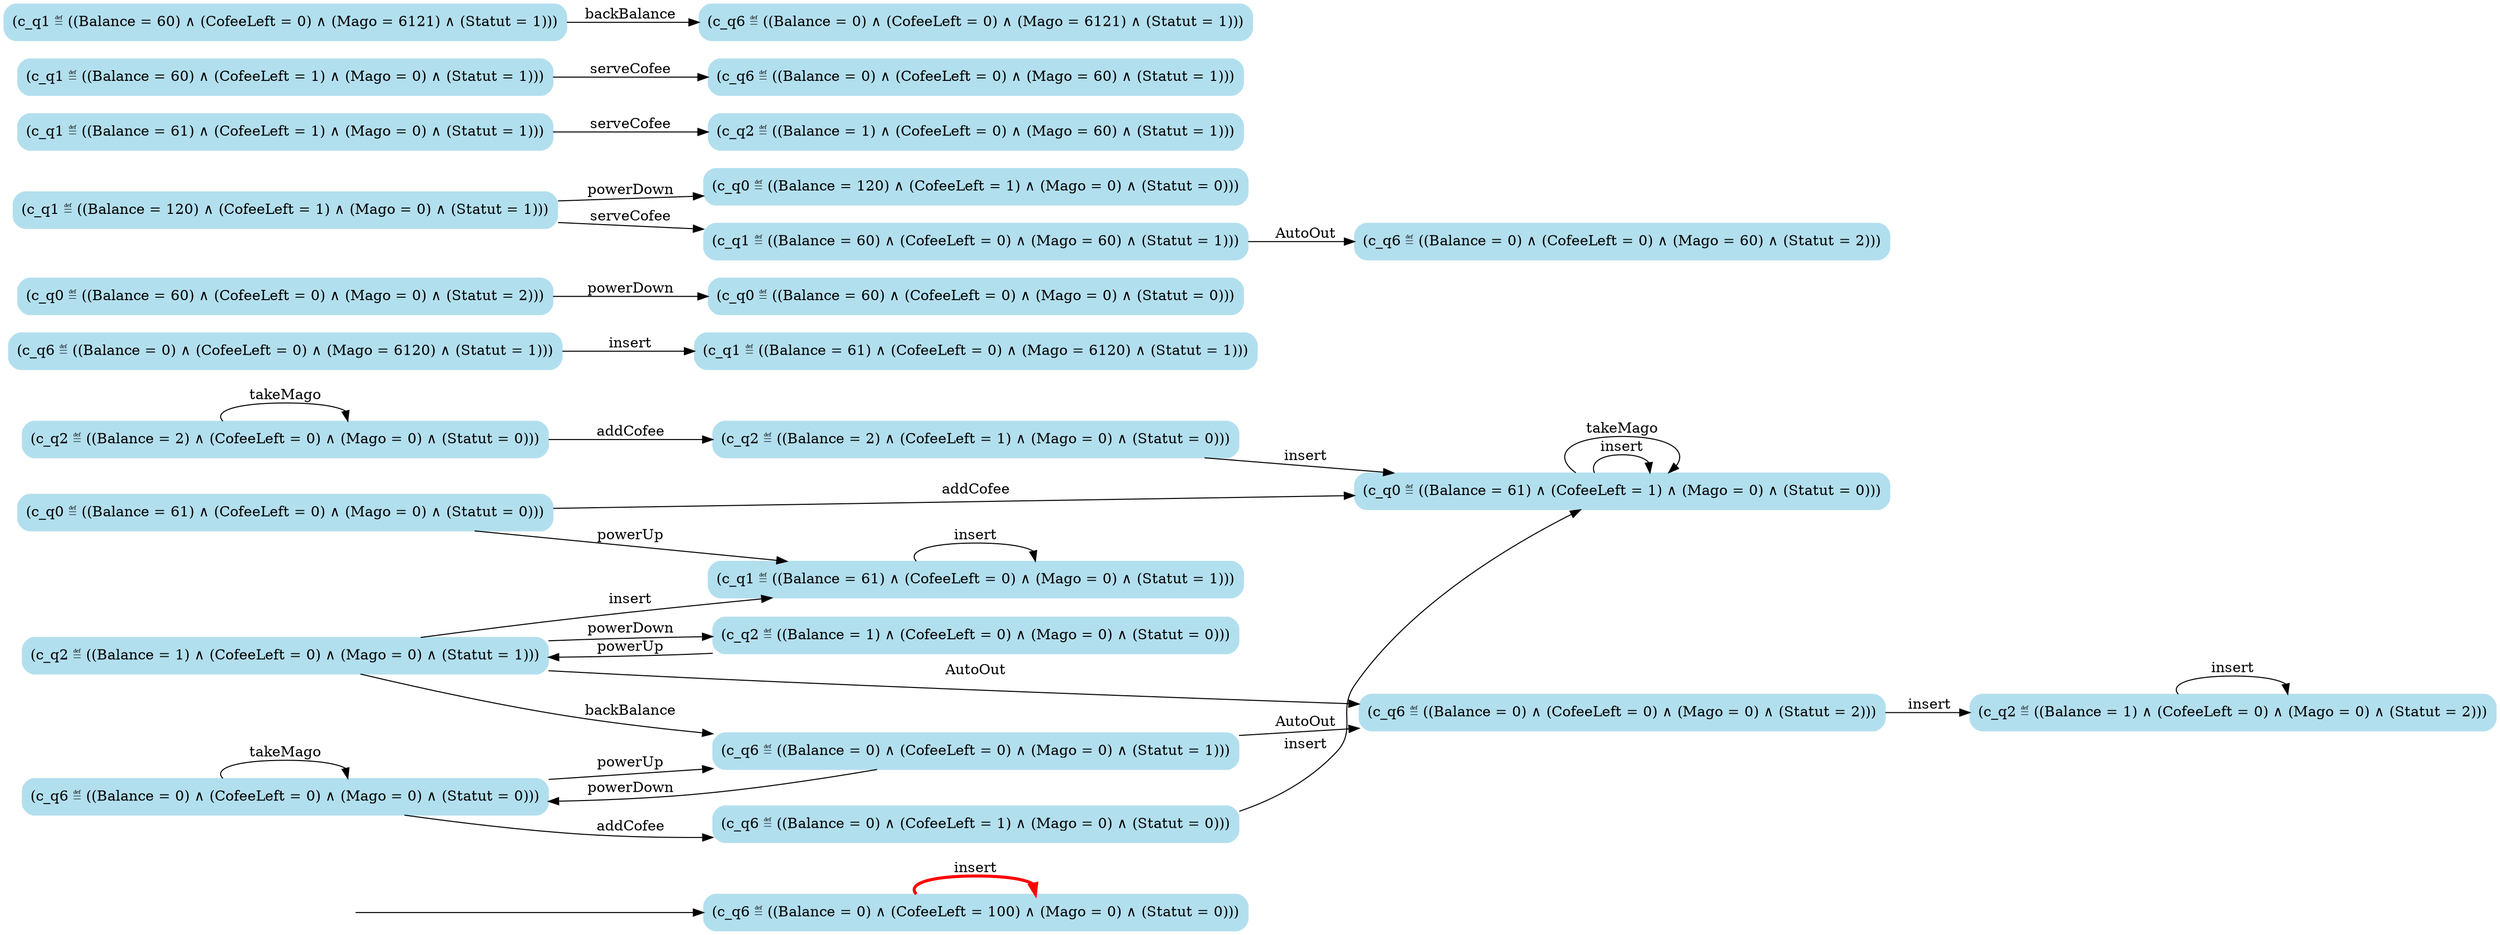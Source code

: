 digraph G {

	rankdir = LR;

	start_c_q6_1[style=invisible];

	node[shape=box, style="rounded, filled", color=lightblue2];

	c_q6_10[label="(c_q6 ≝ ((Balance = 0) ∧ (CofeeLeft = 0) ∧ (Mago = 0) ∧ (Statut = 0)))"];
	c_q6_57[label="(c_q6 ≝ ((Balance = 0) ∧ (CofeeLeft = 0) ∧ (Mago = 0) ∧ (Statut = 2)))"];
	c_q6_14[label="(c_q6 ≝ ((Balance = 0) ∧ (CofeeLeft = 0) ∧ (Mago = 6120) ∧ (Statut = 1)))"];
	c_q0_26[label="(c_q0 ≝ ((Balance = 61) ∧ (CofeeLeft = 0) ∧ (Mago = 0) ∧ (Statut = 0)))"];
	c_q2_47[label="(c_q2 ≝ ((Balance = 1) ∧ (CofeeLeft = 0) ∧ (Mago = 0) ∧ (Statut = 0)))"];
	c_q6_1[label="(c_q6 ≝ ((Balance = 0) ∧ (CofeeLeft = 100) ∧ (Mago = 0) ∧ (Statut = 0)))"];
	c_q6_12[label="(c_q6 ≝ ((Balance = 0) ∧ (CofeeLeft = 1) ∧ (Mago = 0) ∧ (Statut = 0)))"];
	c_q0_21[label="(c_q0 ≝ ((Balance = 60) ∧ (CofeeLeft = 0) ∧ (Mago = 0) ∧ (Statut = 0)))"];
	c_q0_20[label="(c_q0 ≝ ((Balance = 60) ∧ (CofeeLeft = 0) ∧ (Mago = 0) ∧ (Statut = 2)))"];
	c_q2_43[label="(c_q2 ≝ ((Balance = 1) ∧ (CofeeLeft = 0) ∧ (Mago = 0) ∧ (Statut = 2)))"];
	c_q0_33[label="(c_q0 ≝ ((Balance = 120) ∧ (CofeeLeft = 1) ∧ (Mago = 0) ∧ (Statut = 0)))"];
	c_q1_34[label="(c_q1 ≝ ((Balance = 61) ∧ (CofeeLeft = 1) ∧ (Mago = 0) ∧ (Statut = 1)))"];
	c_q2_35[label="(c_q2 ≝ ((Balance = 1) ∧ (CofeeLeft = 0) ∧ (Mago = 60) ∧ (Statut = 1)))"];
	c_q6_39[label="(c_q6 ≝ ((Balance = 0) ∧ (CofeeLeft = 0) ∧ (Mago = 60) ∧ (Statut = 1)))"];
	c_q6_41[label="(c_q6 ≝ ((Balance = 0) ∧ (CofeeLeft = 0) ∧ (Mago = 6121) ∧ (Statut = 1)))"];
	c_q1_38[label="(c_q1 ≝ ((Balance = 60) ∧ (CofeeLeft = 1) ∧ (Mago = 0) ∧ (Statut = 1)))"];
	c_q6_59[label="(c_q6 ≝ ((Balance = 0) ∧ (CofeeLeft = 0) ∧ (Mago = 0) ∧ (Statut = 1)))"];
	c_q1_40[label="(c_q1 ≝ ((Balance = 60) ∧ (CofeeLeft = 0) ∧ (Mago = 6121) ∧ (Statut = 1)))"];
	c_q1_32[label="(c_q1 ≝ ((Balance = 120) ∧ (CofeeLeft = 1) ∧ (Mago = 0) ∧ (Statut = 1)))"];
	c_q2_50[label="(c_q2 ≝ ((Balance = 2) ∧ (CofeeLeft = 0) ∧ (Mago = 0) ∧ (Statut = 0)))"];
	c_q1_55[label="(c_q1 ≝ ((Balance = 61) ∧ (CofeeLeft = 0) ∧ (Mago = 0) ∧ (Statut = 1)))"];
	c_q1_36[label="(c_q1 ≝ ((Balance = 60) ∧ (CofeeLeft = 0) ∧ (Mago = 60) ∧ (Statut = 1)))"];
	c_q2_58[label="(c_q2 ≝ ((Balance = 1) ∧ (CofeeLeft = 0) ∧ (Mago = 0) ∧ (Statut = 1)))"];
	c_q1_15[label="(c_q1 ≝ ((Balance = 61) ∧ (CofeeLeft = 0) ∧ (Mago = 6120) ∧ (Statut = 1)))"];
	c_q0_53[label="(c_q0 ≝ ((Balance = 61) ∧ (CofeeLeft = 1) ∧ (Mago = 0) ∧ (Statut = 0)))"];
	c_q2_52[label="(c_q2 ≝ ((Balance = 2) ∧ (CofeeLeft = 1) ∧ (Mago = 0) ∧ (Statut = 0)))"];
	c_q6_37[label="(c_q6 ≝ ((Balance = 0) ∧ (CofeeLeft = 0) ∧ (Mago = 60) ∧ (Statut = 2)))"];

	start_c_q6_1 -> c_q6_1;
	c_q6_1 -> c_q6_1[label="insert", penwidth=3, color=red];
	c_q6_10 -> c_q6_59[label="powerUp"];
	c_q6_59 -> c_q6_10[label="powerDown"];
	c_q6_59 -> c_q6_57[label="AutoOut"];
	c_q6_10 -> c_q6_10[label="takeMago"];
	c_q6_10 -> c_q6_12[label="addCofee"];
	c_q6_12 -> c_q0_53[label="insert"];
	c_q6_14 -> c_q1_15[label="insert"];
	c_q6_57 -> c_q2_43[label="insert"];
	c_q0_53 -> c_q0_53[label="insert"];
	c_q0_20 -> c_q0_21[label="powerDown"];
	c_q0_53 -> c_q0_53[label="takeMago"];
	c_q0_26 -> c_q0_53[label="addCofee"];
	c_q0_26 -> c_q1_55[label="powerUp"];
	c_q1_55 -> c_q1_55[label="insert"];
	c_q1_32 -> c_q1_36[label="serveCofee"];
	c_q1_32 -> c_q0_33[label="powerDown"];
	c_q1_34 -> c_q2_35[label="serveCofee"];
	c_q1_36 -> c_q6_37[label="AutoOut"];
	c_q1_38 -> c_q6_39[label="serveCofee"];
	c_q1_40 -> c_q6_41[label="backBalance"];
	c_q2_43 -> c_q2_43[label="insert"];
	c_q2_47 -> c_q2_58[label="powerUp"];
	c_q2_58 -> c_q2_47[label="powerDown"];
	c_q2_50 -> c_q2_50[label="takeMago"];
	c_q2_50 -> c_q2_52[label="addCofee"];
	c_q2_52 -> c_q0_53[label="insert"];
	c_q2_58 -> c_q1_55[label="insert"];
	c_q2_58 -> c_q6_57[label="AutoOut"];
	c_q2_58 -> c_q6_59[label="backBalance"];

}